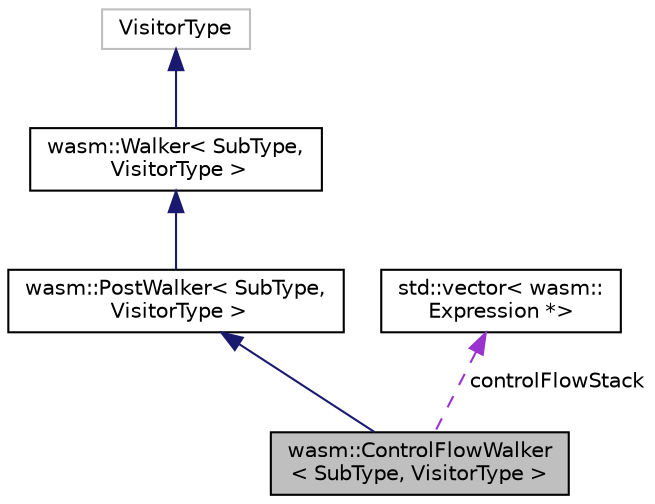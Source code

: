 digraph "wasm::ControlFlowWalker&lt; SubType, VisitorType &gt;"
{
  edge [fontname="Helvetica",fontsize="10",labelfontname="Helvetica",labelfontsize="10"];
  node [fontname="Helvetica",fontsize="10",shape=record];
  Node5 [label="wasm::ControlFlowWalker\l\< SubType, VisitorType \>",height=0.2,width=0.4,color="black", fillcolor="grey75", style="filled", fontcolor="black"];
  Node6 -> Node5 [dir="back",color="midnightblue",fontsize="10",style="solid",fontname="Helvetica"];
  Node6 [label="wasm::PostWalker\< SubType,\l VisitorType \>",height=0.2,width=0.4,color="black", fillcolor="white", style="filled",URL="$structwasm_1_1_post_walker.html"];
  Node7 -> Node6 [dir="back",color="midnightblue",fontsize="10",style="solid",fontname="Helvetica"];
  Node7 [label="wasm::Walker\< SubType,\l VisitorType \>",height=0.2,width=0.4,color="black", fillcolor="white", style="filled",URL="$structwasm_1_1_walker.html"];
  Node8 -> Node7 [dir="back",color="midnightblue",fontsize="10",style="solid",fontname="Helvetica"];
  Node8 [label="VisitorType",height=0.2,width=0.4,color="grey75", fillcolor="white", style="filled"];
  Node9 -> Node5 [dir="back",color="darkorchid3",fontsize="10",style="dashed",label=" controlFlowStack" ,fontname="Helvetica"];
  Node9 [label="std::vector\< wasm::\lExpression *\>",height=0.2,width=0.4,color="black", fillcolor="white", style="filled",URL="$classstd_1_1vector.html"];
}

